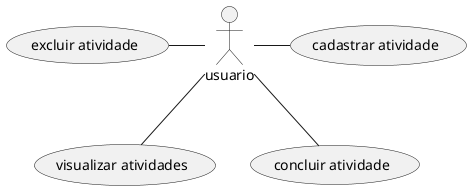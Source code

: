 @startuml

usuario - (cadastrar atividade)
usuario -- (visualizar atividades)
usuario -- (concluir atividade)
usuario -left- (excluir atividade)

@enduml
